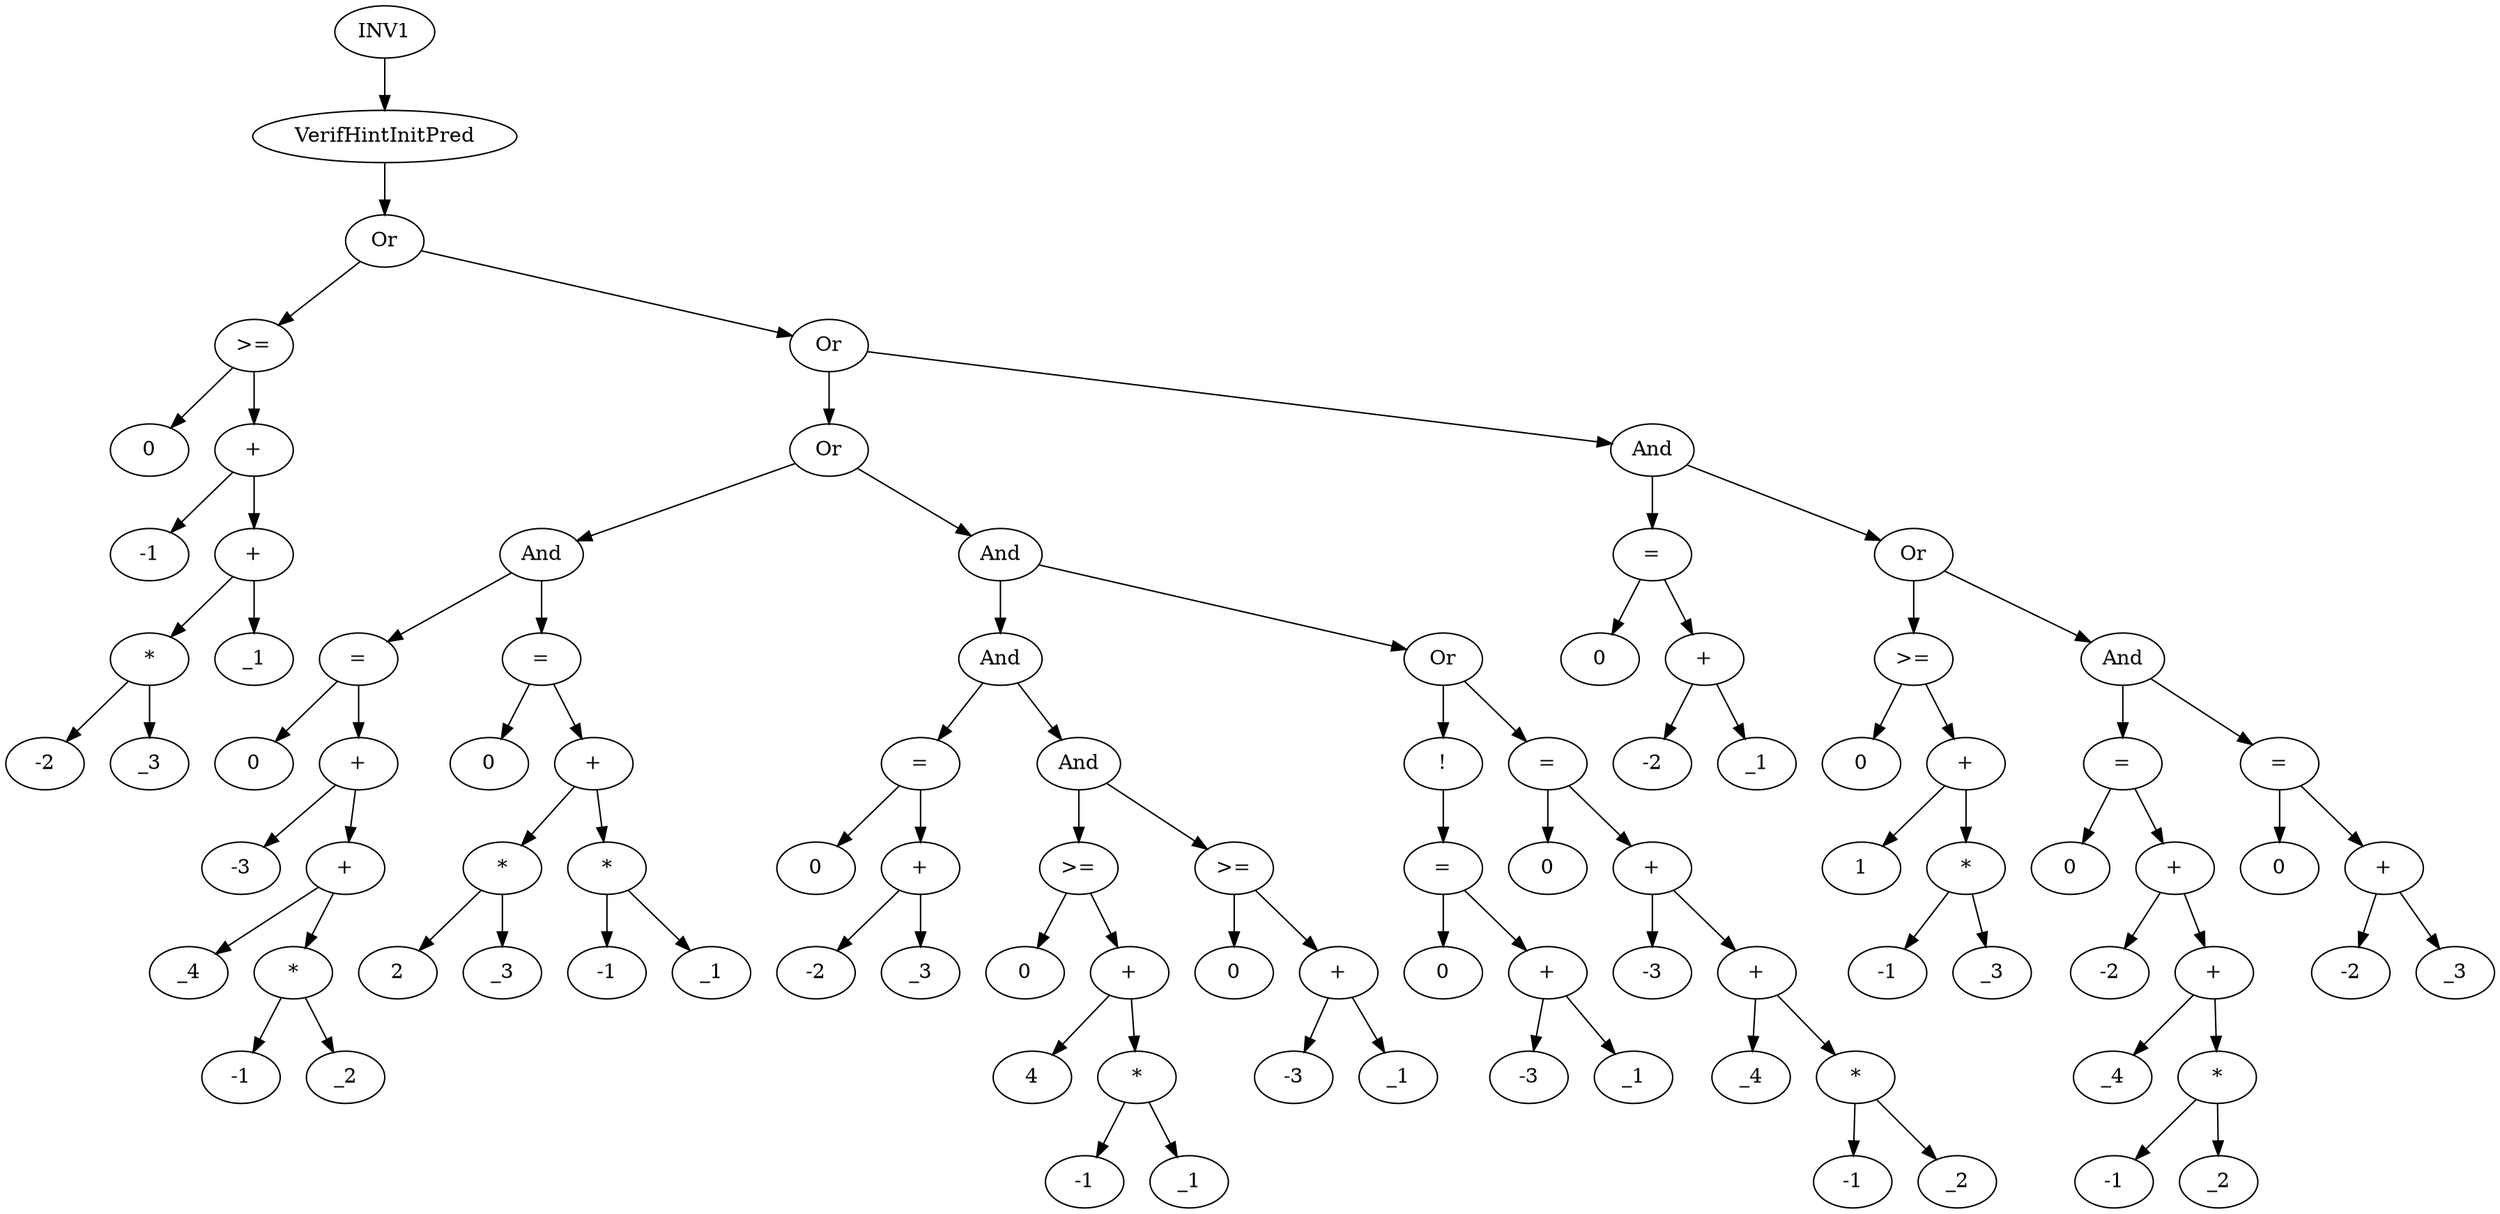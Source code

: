 digraph dag {
0 [label="INV1"];
1 [label="VerifHintInitPred"];
2 [label="Or"];
3 [label=">="];
4 [label="0"];
5 [label="+"];
6 [label="-1"];
7 [label="+"];
8 [label="*"];
9 [label="-2"];
10 [label="_3"];
11 [label="_1"];
12 [label="Or"];
13 [label="Or"];
14 [label="And"];
15 [label="="];
16 [label="0"];
17 [label="+"];
18 [label="-3"];
19 [label="+"];
20 [label="_4"];
21 [label="*"];
22 [label="-1"];
23 [label="_2"];
24 [label="="];
25 [label="0"];
26 [label="+"];
27 [label="*"];
28 [label="2"];
29 [label="_3"];
30 [label="*"];
31 [label="-1"];
32 [label="_1"];
33 [label="And"];
34 [label="And"];
35 [label="="];
36 [label="0"];
37 [label="+"];
38 [label="-2"];
39 [label="_3"];
40 [label="And"];
41 [label=">="];
42 [label="0"];
43 [label="+"];
44 [label="4"];
45 [label="*"];
46 [label="-1"];
47 [label="_1"];
48 [label=">="];
49 [label="0"];
50 [label="+"];
51 [label="-3"];
52 [label="_1"];
53 [label="Or"];
54 [label="!"];
55 [label="="];
56 [label="0"];
57 [label="+"];
58 [label="-3"];
59 [label="_1"];
60 [label="="];
61 [label="0"];
62 [label="+"];
63 [label="-3"];
64 [label="+"];
65 [label="_4"];
66 [label="*"];
67 [label="-1"];
68 [label="_2"];
69 [label="And"];
70 [label="="];
71 [label="0"];
72 [label="+"];
73 [label="-2"];
74 [label="_1"];
75 [label="Or"];
76 [label=">="];
77 [label="0"];
78 [label="+"];
79 [label="1"];
80 [label="*"];
81 [label="-1"];
82 [label="_3"];
83 [label="And"];
84 [label="="];
85 [label="0"];
86 [label="+"];
87 [label="-2"];
88 [label="+"];
89 [label="_4"];
90 [label="*"];
91 [label="-1"];
92 [label="_2"];
93 [label="="];
94 [label="0"];
95 [label="+"];
96 [label="-2"];
97 [label="_3"];
"0" -> "1"[label=""]
"1" -> "2"[label=""]
"2" -> "3"[label=""]
"2" -> "12"[label=""]
"3" -> "5"[label=""]
"3" -> "4"[label=""]
"5" -> "7"[label=""]
"5" -> "6"[label=""]
"7" -> "8"[label=""]
"7" -> "11"[label=""]
"8" -> "10"[label=""]
"8" -> "9"[label=""]
"12" -> "13"[label=""]
"12" -> "69"[label=""]
"13" -> "14"[label=""]
"13" -> "33"[label=""]
"14" -> "15"[label=""]
"14" -> "24"[label=""]
"15" -> "17"[label=""]
"15" -> "16"[label=""]
"17" -> "19"[label=""]
"17" -> "18"[label=""]
"19" -> "21"[label=""]
"19" -> "20"[label=""]
"21" -> "23"[label=""]
"21" -> "22"[label=""]
"24" -> "26"[label=""]
"24" -> "25"[label=""]
"26" -> "27"[label=""]
"26" -> "30"[label=""]
"27" -> "29"[label=""]
"27" -> "28"[label=""]
"30" -> "32"[label=""]
"30" -> "31"[label=""]
"33" -> "34"[label=""]
"33" -> "53"[label=""]
"34" -> "35"[label=""]
"34" -> "40"[label=""]
"35" -> "37"[label=""]
"35" -> "36"[label=""]
"37" -> "39"[label=""]
"37" -> "38"[label=""]
"40" -> "41"[label=""]
"40" -> "48"[label=""]
"41" -> "43"[label=""]
"41" -> "42"[label=""]
"43" -> "45"[label=""]
"43" -> "44"[label=""]
"45" -> "47"[label=""]
"45" -> "46"[label=""]
"48" -> "50"[label=""]
"48" -> "49"[label=""]
"50" -> "52"[label=""]
"50" -> "51"[label=""]
"53" -> "54"[label=""]
"53" -> "60"[label=""]
"54" -> "55"[label=""]
"55" -> "57"[label=""]
"55" -> "56"[label=""]
"57" -> "59"[label=""]
"57" -> "58"[label=""]
"60" -> "62"[label=""]
"60" -> "61"[label=""]
"62" -> "64"[label=""]
"62" -> "63"[label=""]
"64" -> "66"[label=""]
"64" -> "65"[label=""]
"66" -> "68"[label=""]
"66" -> "67"[label=""]
"69" -> "70"[label=""]
"69" -> "75"[label=""]
"70" -> "72"[label=""]
"70" -> "71"[label=""]
"72" -> "74"[label=""]
"72" -> "73"[label=""]
"75" -> "76"[label=""]
"75" -> "83"[label=""]
"76" -> "78"[label=""]
"76" -> "77"[label=""]
"78" -> "80"[label=""]
"78" -> "79"[label=""]
"80" -> "82"[label=""]
"80" -> "81"[label=""]
"83" -> "84"[label=""]
"83" -> "93"[label=""]
"84" -> "86"[label=""]
"84" -> "85"[label=""]
"86" -> "88"[label=""]
"86" -> "87"[label=""]
"88" -> "90"[label=""]
"88" -> "89"[label=""]
"90" -> "92"[label=""]
"90" -> "91"[label=""]
"93" -> "95"[label=""]
"93" -> "94"[label=""]
"95" -> "97"[label=""]
"95" -> "96"[label=""]
}
